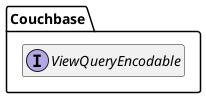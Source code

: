 @startuml
set namespaceSeparator \\
hide members
hide << alias >> circle

interface Couchbase\\ViewQueryEncodable
@enduml
